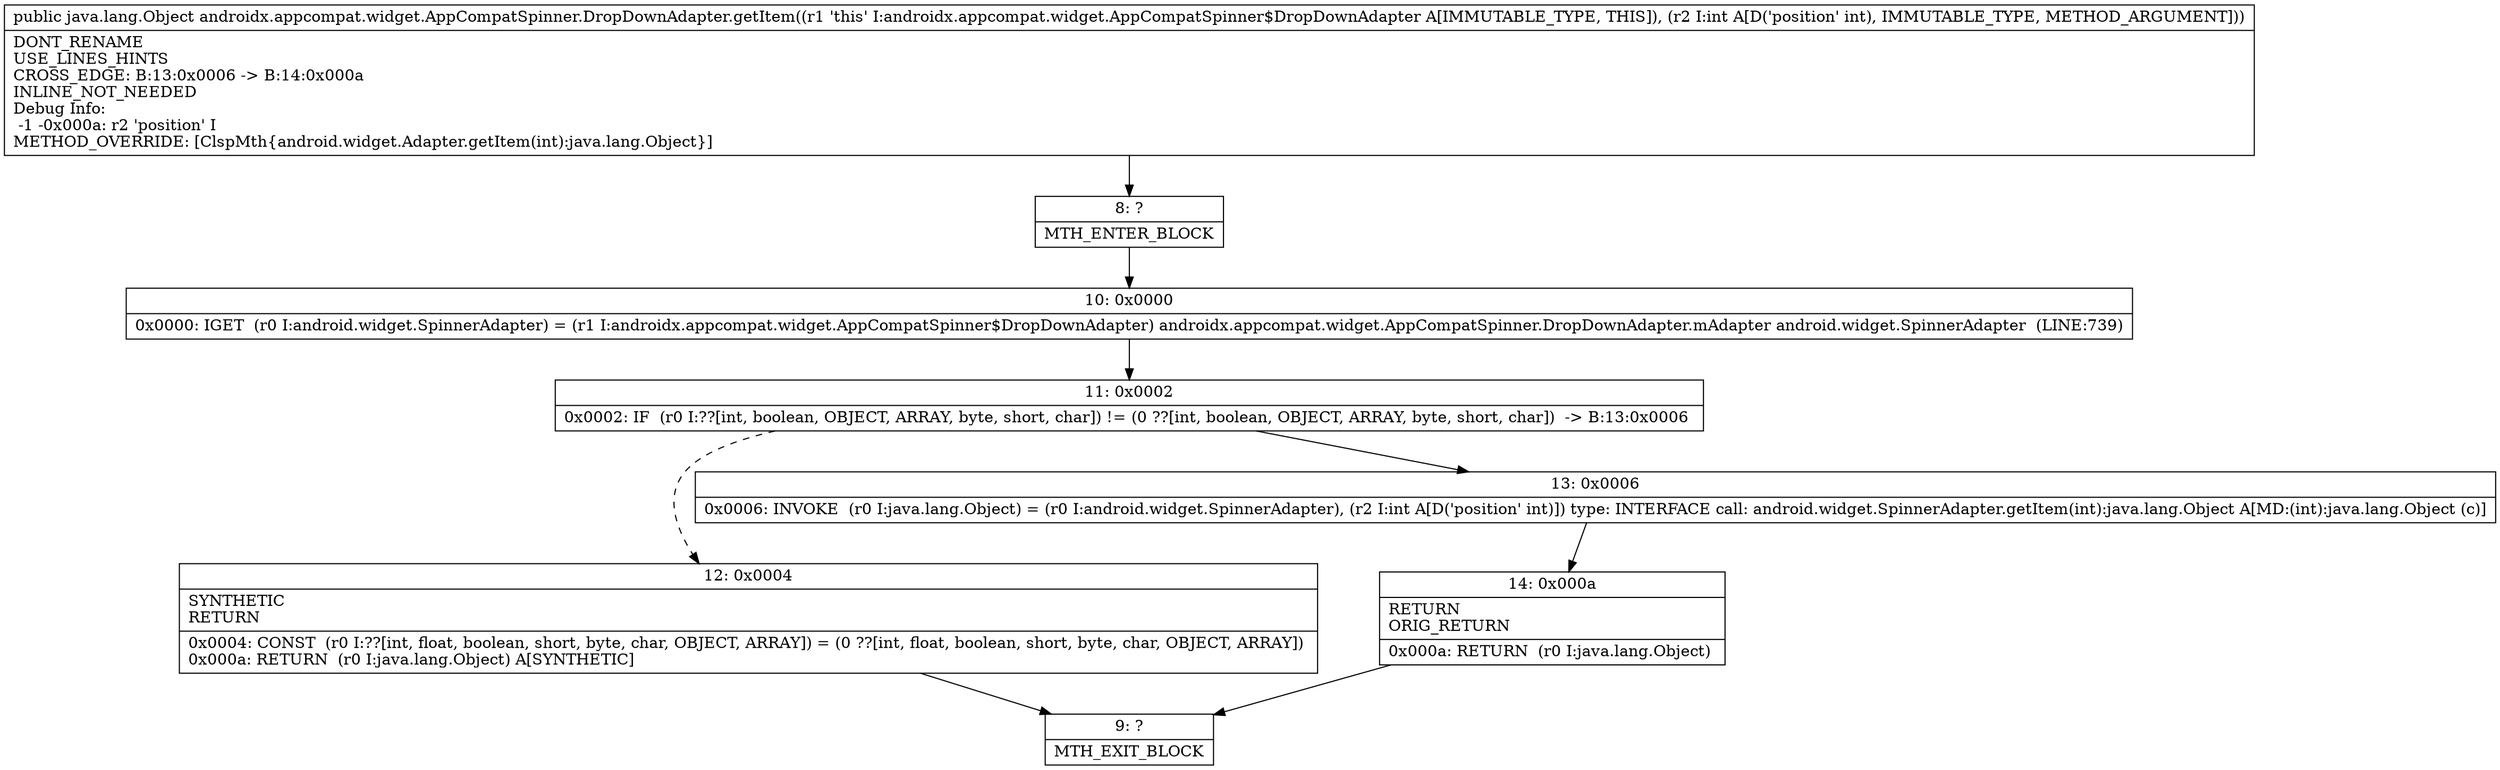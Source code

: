 digraph "CFG forandroidx.appcompat.widget.AppCompatSpinner.DropDownAdapter.getItem(I)Ljava\/lang\/Object;" {
Node_8 [shape=record,label="{8\:\ ?|MTH_ENTER_BLOCK\l}"];
Node_10 [shape=record,label="{10\:\ 0x0000|0x0000: IGET  (r0 I:android.widget.SpinnerAdapter) = (r1 I:androidx.appcompat.widget.AppCompatSpinner$DropDownAdapter) androidx.appcompat.widget.AppCompatSpinner.DropDownAdapter.mAdapter android.widget.SpinnerAdapter  (LINE:739)\l}"];
Node_11 [shape=record,label="{11\:\ 0x0002|0x0002: IF  (r0 I:??[int, boolean, OBJECT, ARRAY, byte, short, char]) != (0 ??[int, boolean, OBJECT, ARRAY, byte, short, char])  \-\> B:13:0x0006 \l}"];
Node_12 [shape=record,label="{12\:\ 0x0004|SYNTHETIC\lRETURN\l|0x0004: CONST  (r0 I:??[int, float, boolean, short, byte, char, OBJECT, ARRAY]) = (0 ??[int, float, boolean, short, byte, char, OBJECT, ARRAY]) \l0x000a: RETURN  (r0 I:java.lang.Object) A[SYNTHETIC]\l}"];
Node_9 [shape=record,label="{9\:\ ?|MTH_EXIT_BLOCK\l}"];
Node_13 [shape=record,label="{13\:\ 0x0006|0x0006: INVOKE  (r0 I:java.lang.Object) = (r0 I:android.widget.SpinnerAdapter), (r2 I:int A[D('position' int)]) type: INTERFACE call: android.widget.SpinnerAdapter.getItem(int):java.lang.Object A[MD:(int):java.lang.Object (c)]\l}"];
Node_14 [shape=record,label="{14\:\ 0x000a|RETURN\lORIG_RETURN\l|0x000a: RETURN  (r0 I:java.lang.Object) \l}"];
MethodNode[shape=record,label="{public java.lang.Object androidx.appcompat.widget.AppCompatSpinner.DropDownAdapter.getItem((r1 'this' I:androidx.appcompat.widget.AppCompatSpinner$DropDownAdapter A[IMMUTABLE_TYPE, THIS]), (r2 I:int A[D('position' int), IMMUTABLE_TYPE, METHOD_ARGUMENT]))  | DONT_RENAME\lUSE_LINES_HINTS\lCROSS_EDGE: B:13:0x0006 \-\> B:14:0x000a\lINLINE_NOT_NEEDED\lDebug Info:\l  \-1 \-0x000a: r2 'position' I\lMETHOD_OVERRIDE: [ClspMth\{android.widget.Adapter.getItem(int):java.lang.Object\}]\l}"];
MethodNode -> Node_8;Node_8 -> Node_10;
Node_10 -> Node_11;
Node_11 -> Node_12[style=dashed];
Node_11 -> Node_13;
Node_12 -> Node_9;
Node_13 -> Node_14;
Node_14 -> Node_9;
}

